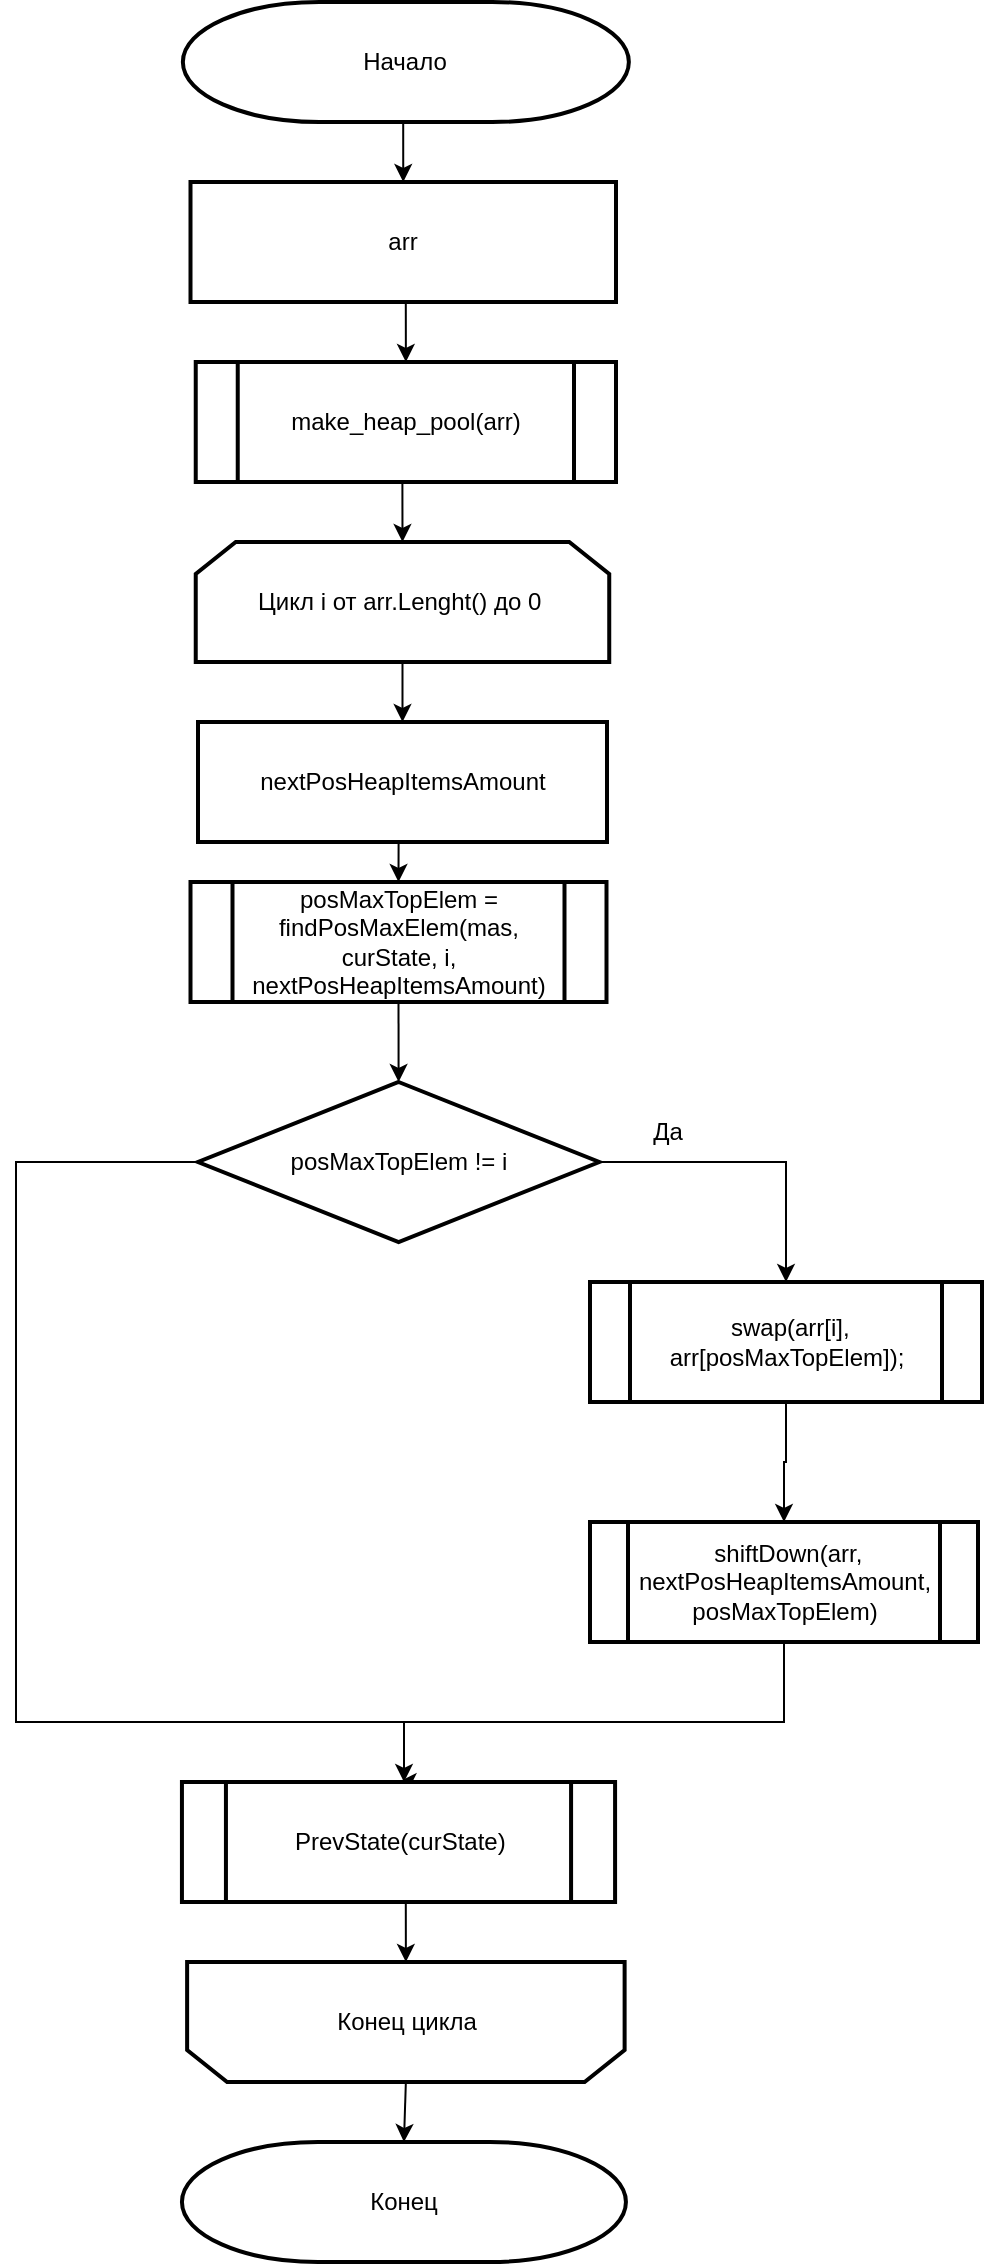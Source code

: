 <mxfile version="20.4.0" type="device"><diagram id="tJisOt4wrXx-d6KDSmUr" name="Страница 1"><mxGraphModel dx="1178" dy="798" grid="1" gridSize="10" guides="1" tooltips="1" connect="1" arrows="1" fold="1" page="1" pageScale="1" pageWidth="827" pageHeight="1169" math="0" shadow="0"><root><mxCell id="0"/><mxCell id="1" parent="0"/><mxCell id="AC50eeDzWEnDc6XU7hbr-23" style="edgeStyle=orthogonalEdgeStyle;rounded=0;orthogonalLoop=1;jettySize=auto;html=1;exitX=0.5;exitY=1;exitDx=0;exitDy=0;entryX=0.5;entryY=0;entryDx=0;entryDy=0;" parent="1" source="JNzECdqtWDT6GihMDWNk-2" target="JNzECdqtWDT6GihMDWNk-4" edge="1"><mxGeometry relative="1" as="geometry"/></mxCell><mxCell id="JNzECdqtWDT6GihMDWNk-2" value="make_heap_pool(arr)" style="shape=process;whiteSpace=wrap;html=1;backgroundOutline=1;strokeWidth=2;" parent="1" vertex="1"><mxGeometry x="309.87" y="200" width="210.13" height="60" as="geometry"/></mxCell><mxCell id="AC50eeDzWEnDc6XU7hbr-22" style="edgeStyle=orthogonalEdgeStyle;rounded=0;orthogonalLoop=1;jettySize=auto;html=1;exitX=0.5;exitY=1;exitDx=0;exitDy=0;entryX=0.5;entryY=0;entryDx=0;entryDy=0;" parent="1" source="JNzECdqtWDT6GihMDWNk-4" target="AC50eeDzWEnDc6XU7hbr-5" edge="1"><mxGeometry relative="1" as="geometry"/></mxCell><mxCell id="JNzECdqtWDT6GihMDWNk-4" value="Цикл i от arr.Lenght() до 0&amp;nbsp;" style="shape=loopLimit;whiteSpace=wrap;html=1;strokeWidth=2;direction=east;" parent="1" vertex="1"><mxGeometry x="309.87" y="290" width="206.75" height="60" as="geometry"/></mxCell><mxCell id="AC50eeDzWEnDc6XU7hbr-24" style="edgeStyle=orthogonalEdgeStyle;rounded=0;orthogonalLoop=1;jettySize=auto;html=1;exitX=0.5;exitY=1;exitDx=0;exitDy=0;exitPerimeter=0;entryX=0.5;entryY=0;entryDx=0;entryDy=0;" parent="1" source="JNzECdqtWDT6GihMDWNk-5" target="JNzECdqtWDT6GihMDWNk-6" edge="1"><mxGeometry relative="1" as="geometry"/></mxCell><mxCell id="JNzECdqtWDT6GihMDWNk-5" value="Начало" style="strokeWidth=2;html=1;shape=mxgraph.flowchart.terminator;whiteSpace=wrap;" parent="1" vertex="1"><mxGeometry x="303.43" y="20" width="223" height="60" as="geometry"/></mxCell><mxCell id="AC50eeDzWEnDc6XU7hbr-25" style="edgeStyle=orthogonalEdgeStyle;rounded=0;orthogonalLoop=1;jettySize=auto;html=1;exitX=0.5;exitY=1;exitDx=0;exitDy=0;entryX=0.5;entryY=0;entryDx=0;entryDy=0;" parent="1" source="JNzECdqtWDT6GihMDWNk-6" target="JNzECdqtWDT6GihMDWNk-2" edge="1"><mxGeometry relative="1" as="geometry"/></mxCell><mxCell id="JNzECdqtWDT6GihMDWNk-6" value="arr" style="rounded=0;whiteSpace=wrap;html=1;absoluteArcSize=1;arcSize=14;strokeWidth=2;" parent="1" vertex="1"><mxGeometry x="307.25" y="110" width="212.75" height="60" as="geometry"/></mxCell><mxCell id="AC50eeDzWEnDc6XU7hbr-21" style="edgeStyle=orthogonalEdgeStyle;rounded=0;orthogonalLoop=1;jettySize=auto;html=1;exitX=0.5;exitY=1;exitDx=0;exitDy=0;entryX=0.5;entryY=0;entryDx=0;entryDy=0;" parent="1" source="AC50eeDzWEnDc6XU7hbr-5" target="AC50eeDzWEnDc6XU7hbr-6" edge="1"><mxGeometry relative="1" as="geometry"/></mxCell><mxCell id="AC50eeDzWEnDc6XU7hbr-5" value="nextPosHeapItemsAmount" style="rounded=0;whiteSpace=wrap;html=1;absoluteArcSize=1;arcSize=14;strokeWidth=2;" parent="1" vertex="1"><mxGeometry x="311" y="380" width="204.5" height="60" as="geometry"/></mxCell><mxCell id="AC50eeDzWEnDc6XU7hbr-20" style="edgeStyle=orthogonalEdgeStyle;rounded=0;orthogonalLoop=1;jettySize=auto;html=1;exitX=0.5;exitY=1;exitDx=0;exitDy=0;entryX=0.5;entryY=0;entryDx=0;entryDy=0;" parent="1" source="AC50eeDzWEnDc6XU7hbr-6" target="AC50eeDzWEnDc6XU7hbr-7" edge="1"><mxGeometry relative="1" as="geometry"/></mxCell><mxCell id="AC50eeDzWEnDc6XU7hbr-6" value="posMaxTopElem = findPosMaxElem(mas, curState, i, nextPosHeapItemsAmount)" style="shape=process;whiteSpace=wrap;html=1;backgroundOutline=1;strokeWidth=2;" parent="1" vertex="1"><mxGeometry x="307.25" y="460" width="208" height="60" as="geometry"/></mxCell><mxCell id="AC50eeDzWEnDc6XU7hbr-14" style="edgeStyle=orthogonalEdgeStyle;rounded=0;orthogonalLoop=1;jettySize=auto;html=1;exitX=1;exitY=0.5;exitDx=0;exitDy=0;entryX=0.5;entryY=0;entryDx=0;entryDy=0;" parent="1" source="AC50eeDzWEnDc6XU7hbr-7" target="AC50eeDzWEnDc6XU7hbr-9" edge="1"><mxGeometry relative="1" as="geometry"/></mxCell><mxCell id="AC50eeDzWEnDc6XU7hbr-17" style="edgeStyle=orthogonalEdgeStyle;rounded=0;orthogonalLoop=1;jettySize=auto;html=1;exitX=0;exitY=0.5;exitDx=0;exitDy=0;entryX=0.5;entryY=0;entryDx=0;entryDy=0;" parent="1" source="AC50eeDzWEnDc6XU7hbr-7" target="AC50eeDzWEnDc6XU7hbr-10" edge="1"><mxGeometry relative="1" as="geometry"><Array as="points"><mxPoint x="220" y="600"/><mxPoint x="220" y="880"/><mxPoint x="414" y="880"/></Array></mxGeometry></mxCell><mxCell id="AC50eeDzWEnDc6XU7hbr-7" value="posMaxTopElem != i" style="rhombus;whiteSpace=wrap;html=1;strokeWidth=2;" parent="1" vertex="1"><mxGeometry x="311" y="560" width="200.63" height="80" as="geometry"/></mxCell><mxCell id="AC50eeDzWEnDc6XU7hbr-16" style="edgeStyle=orthogonalEdgeStyle;rounded=0;orthogonalLoop=1;jettySize=auto;html=1;exitX=0.5;exitY=1;exitDx=0;exitDy=0;" parent="1" source="AC50eeDzWEnDc6XU7hbr-8" target="AC50eeDzWEnDc6XU7hbr-10" edge="1"><mxGeometry relative="1" as="geometry"><Array as="points"><mxPoint x="604" y="880"/><mxPoint x="414" y="880"/></Array></mxGeometry></mxCell><mxCell id="AC50eeDzWEnDc6XU7hbr-8" value="&amp;nbsp;shiftDown(arr, nextPosHeapItemsAmount, posMaxTopElem)" style="shape=process;whiteSpace=wrap;html=1;backgroundOutline=1;strokeWidth=2;" parent="1" vertex="1"><mxGeometry x="507" y="780" width="194" height="60" as="geometry"/></mxCell><mxCell id="AC50eeDzWEnDc6XU7hbr-15" style="edgeStyle=orthogonalEdgeStyle;rounded=0;orthogonalLoop=1;jettySize=auto;html=1;exitX=0.5;exitY=1;exitDx=0;exitDy=0;entryX=0.5;entryY=0;entryDx=0;entryDy=0;" parent="1" source="AC50eeDzWEnDc6XU7hbr-9" target="AC50eeDzWEnDc6XU7hbr-8" edge="1"><mxGeometry relative="1" as="geometry"/></mxCell><mxCell id="AC50eeDzWEnDc6XU7hbr-9" value="&amp;nbsp;swap(arr[i], arr[posMaxTopElem]);" style="shape=process;whiteSpace=wrap;html=1;backgroundOutline=1;strokeWidth=2;" parent="1" vertex="1"><mxGeometry x="507" y="660" width="196" height="60" as="geometry"/></mxCell><mxCell id="AC50eeDzWEnDc6XU7hbr-18" style="edgeStyle=orthogonalEdgeStyle;rounded=0;orthogonalLoop=1;jettySize=auto;html=1;exitX=0.5;exitY=1;exitDx=0;exitDy=0;entryX=0.5;entryY=1;entryDx=0;entryDy=0;" parent="1" source="AC50eeDzWEnDc6XU7hbr-10" target="AC50eeDzWEnDc6XU7hbr-13" edge="1"><mxGeometry relative="1" as="geometry"/></mxCell><mxCell id="AC50eeDzWEnDc6XU7hbr-10" value="&amp;nbsp;PrevState(curState)" style="shape=process;whiteSpace=wrap;html=1;backgroundOutline=1;strokeWidth=2;" parent="1" vertex="1"><mxGeometry x="302.97" y="910" width="216.57" height="60" as="geometry"/></mxCell><mxCell id="AC50eeDzWEnDc6XU7hbr-11" value="Конец" style="strokeWidth=2;html=1;shape=mxgraph.flowchart.terminator;whiteSpace=wrap;" parent="1" vertex="1"><mxGeometry x="302.97" y="1090" width="222" height="60" as="geometry"/></mxCell><mxCell id="AC50eeDzWEnDc6XU7hbr-12" value="Да" style="text;html=1;strokeColor=none;fillColor=none;align=center;verticalAlign=middle;whiteSpace=wrap;rounded=0;" parent="1" vertex="1"><mxGeometry x="516" y="569.5" width="60" height="30" as="geometry"/></mxCell><mxCell id="AC50eeDzWEnDc6XU7hbr-19" style="edgeStyle=orthogonalEdgeStyle;rounded=0;orthogonalLoop=1;jettySize=auto;html=1;exitX=0.5;exitY=0;exitDx=0;exitDy=0;entryX=0.5;entryY=0;entryDx=0;entryDy=0;entryPerimeter=0;" parent="1" source="AC50eeDzWEnDc6XU7hbr-13" target="AC50eeDzWEnDc6XU7hbr-11" edge="1"><mxGeometry relative="1" as="geometry"/></mxCell><mxCell id="AC50eeDzWEnDc6XU7hbr-13" value="Конец цикла" style="shape=loopLimit;whiteSpace=wrap;html=1;strokeWidth=2;direction=west;" parent="1" vertex="1"><mxGeometry x="305.56" y="1000" width="218.75" height="60" as="geometry"/></mxCell></root></mxGraphModel></diagram></mxfile>